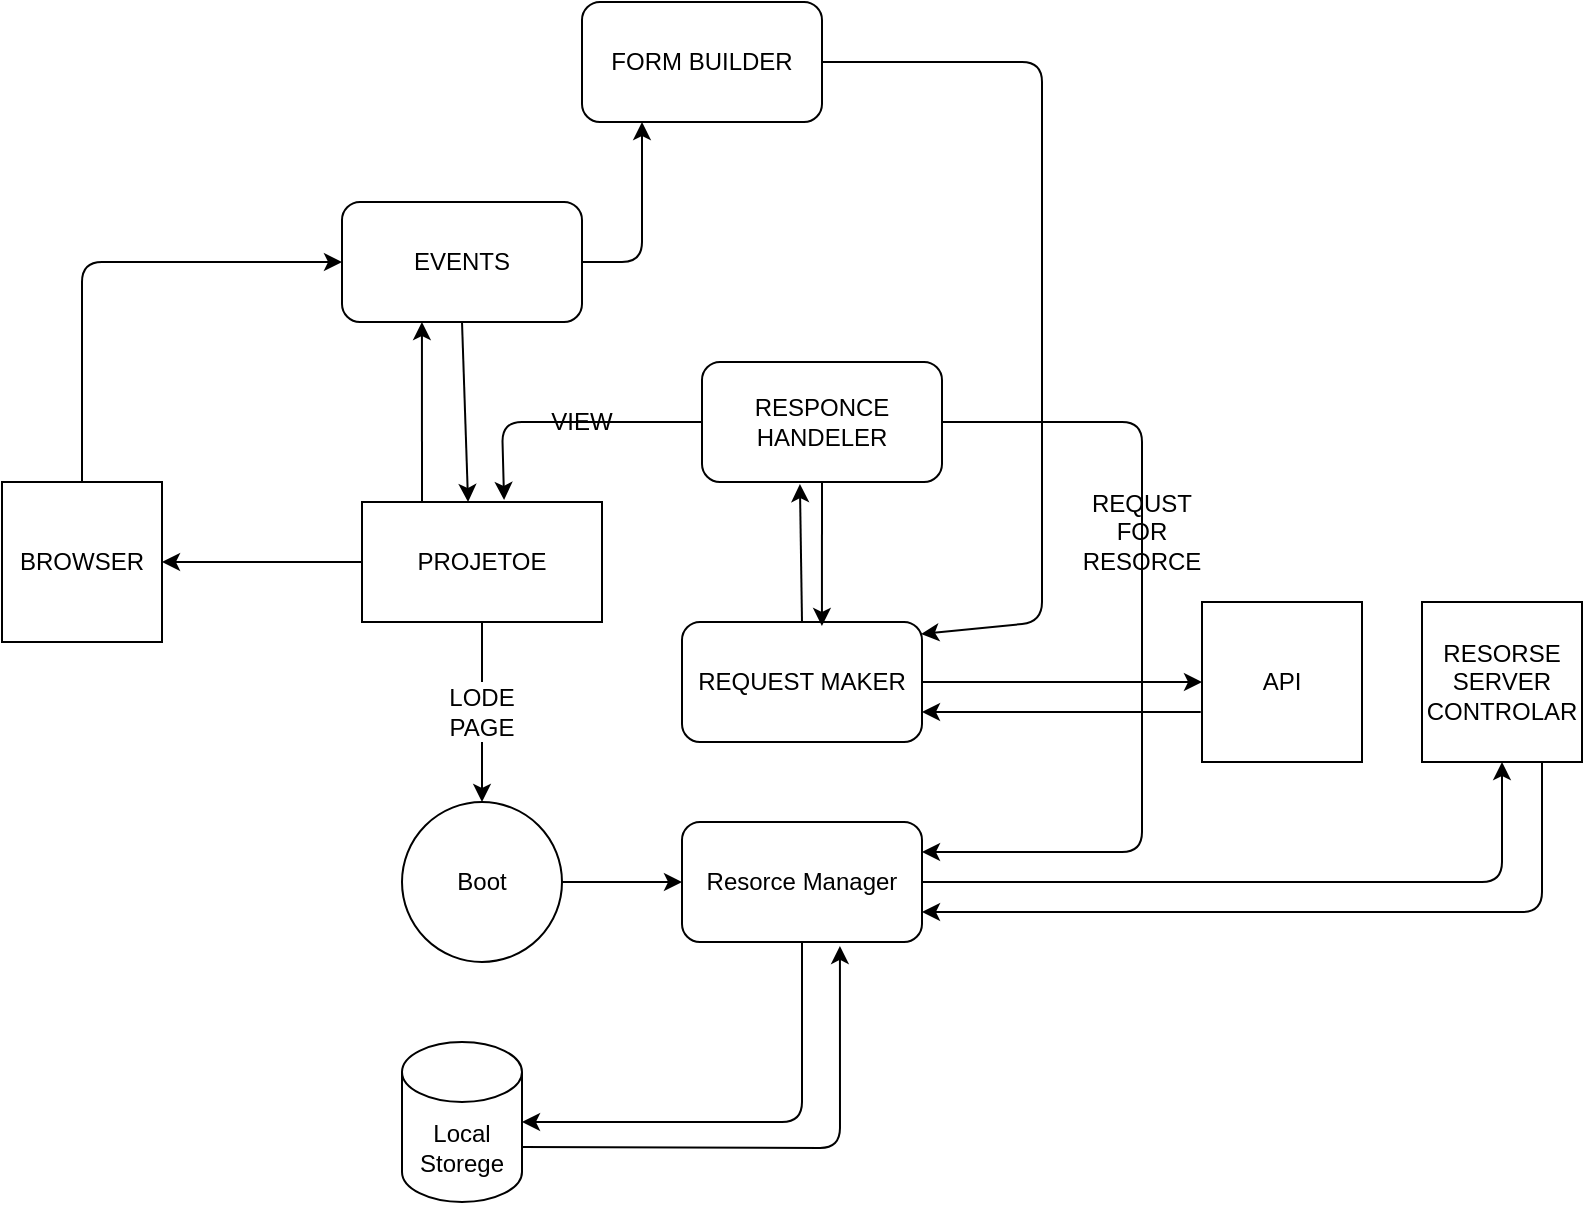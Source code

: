 <mxfile>
    <diagram id="VCUzAMiJ3SJQHiG-o9U0" name="Page-1">
        <mxGraphModel dx="2018" dy="1955" grid="1" gridSize="10" guides="1" tooltips="1" connect="1" arrows="1" fold="1" page="1" pageScale="1" pageWidth="850" pageHeight="1100" math="0" shadow="0">
            <root>
                <mxCell id="0"/>
                <mxCell id="1" parent="0"/>
                <mxCell id="8" style="edgeStyle=none;html=1;exitX=0.5;exitY=1;exitDx=0;exitDy=0;entryX=0.5;entryY=0;entryDx=0;entryDy=0;startArrow=none;" edge="1" parent="1" source="9" target="3">
                    <mxGeometry relative="1" as="geometry"/>
                </mxCell>
                <mxCell id="33" style="edgeStyle=none;html=1;exitX=0;exitY=0.5;exitDx=0;exitDy=0;" edge="1" parent="1" source="2" target="32">
                    <mxGeometry relative="1" as="geometry"/>
                </mxCell>
                <mxCell id="35" style="edgeStyle=none;html=1;exitX=0.25;exitY=0;exitDx=0;exitDy=0;entryX=0.333;entryY=1;entryDx=0;entryDy=0;entryPerimeter=0;" edge="1" parent="1" source="2" target="34">
                    <mxGeometry relative="1" as="geometry"/>
                </mxCell>
                <mxCell id="2" value="PROJETOE" style="rounded=0;whiteSpace=wrap;html=1;" vertex="1" parent="1">
                    <mxGeometry x="160" y="40" width="120" height="60" as="geometry"/>
                </mxCell>
                <mxCell id="7" style="edgeStyle=none;html=1;exitX=1;exitY=0.5;exitDx=0;exitDy=0;entryX=0;entryY=0.5;entryDx=0;entryDy=0;" edge="1" parent="1" source="3" target="6">
                    <mxGeometry relative="1" as="geometry"/>
                </mxCell>
                <mxCell id="3" value="Boot" style="ellipse;whiteSpace=wrap;html=1;aspect=fixed;" vertex="1" parent="1">
                    <mxGeometry x="180" y="190" width="80" height="80" as="geometry"/>
                </mxCell>
                <mxCell id="12" style="edgeStyle=none;html=1;exitX=1;exitY=0;exitDx=0;exitDy=52.5;exitPerimeter=0;entryX=0.658;entryY=1.033;entryDx=0;entryDy=0;entryPerimeter=0;" edge="1" parent="1" source="4" target="6">
                    <mxGeometry relative="1" as="geometry">
                        <Array as="points">
                            <mxPoint x="399" y="363"/>
                        </Array>
                    </mxGeometry>
                </mxCell>
                <mxCell id="4" value="Local Storege" style="shape=cylinder3;whiteSpace=wrap;html=1;boundedLbl=1;backgroundOutline=1;size=15;" vertex="1" parent="1">
                    <mxGeometry x="180" y="310" width="60" height="80" as="geometry"/>
                </mxCell>
                <mxCell id="11" style="edgeStyle=none;html=1;exitX=0.5;exitY=1;exitDx=0;exitDy=0;entryX=1;entryY=0.5;entryDx=0;entryDy=0;entryPerimeter=0;" edge="1" parent="1" source="6" target="4">
                    <mxGeometry relative="1" as="geometry">
                        <Array as="points">
                            <mxPoint x="380" y="350"/>
                        </Array>
                    </mxGeometry>
                </mxCell>
                <mxCell id="14" style="edgeStyle=none;html=1;exitX=1;exitY=0.5;exitDx=0;exitDy=0;entryX=0.5;entryY=1;entryDx=0;entryDy=0;" edge="1" parent="1" source="6" target="13">
                    <mxGeometry relative="1" as="geometry">
                        <Array as="points">
                            <mxPoint x="730" y="230"/>
                        </Array>
                    </mxGeometry>
                </mxCell>
                <mxCell id="6" value="Resorce Manager" style="rounded=1;whiteSpace=wrap;html=1;" vertex="1" parent="1">
                    <mxGeometry x="320" y="200" width="120" height="60" as="geometry"/>
                </mxCell>
                <mxCell id="10" value="" style="edgeStyle=none;html=1;exitX=0.5;exitY=1;exitDx=0;exitDy=0;entryX=0.5;entryY=0;entryDx=0;entryDy=0;endArrow=none;" edge="1" parent="1" source="2" target="9">
                    <mxGeometry relative="1" as="geometry">
                        <mxPoint x="220" y="100" as="sourcePoint"/>
                        <mxPoint x="220" y="190" as="targetPoint"/>
                    </mxGeometry>
                </mxCell>
                <mxCell id="9" value="LODE PAGE" style="text;html=1;strokeColor=none;fillColor=none;align=center;verticalAlign=middle;whiteSpace=wrap;rounded=0;" vertex="1" parent="1">
                    <mxGeometry x="190" y="130" width="60" height="30" as="geometry"/>
                </mxCell>
                <mxCell id="15" style="edgeStyle=none;html=1;exitX=0.75;exitY=1;exitDx=0;exitDy=0;entryX=1;entryY=0.75;entryDx=0;entryDy=0;" edge="1" parent="1" source="13" target="6">
                    <mxGeometry relative="1" as="geometry">
                        <Array as="points">
                            <mxPoint x="750" y="245"/>
                        </Array>
                    </mxGeometry>
                </mxCell>
                <mxCell id="13" value="RESORSE SERVER CONTROLAR" style="whiteSpace=wrap;html=1;aspect=fixed;" vertex="1" parent="1">
                    <mxGeometry x="690" y="90" width="80" height="80" as="geometry"/>
                </mxCell>
                <mxCell id="19" style="edgeStyle=none;html=1;exitX=1;exitY=0.5;exitDx=0;exitDy=0;entryX=0;entryY=0.5;entryDx=0;entryDy=0;" edge="1" parent="1" source="16" target="18">
                    <mxGeometry relative="1" as="geometry"/>
                </mxCell>
                <mxCell id="24" style="edgeStyle=none;html=1;exitX=0.5;exitY=0;exitDx=0;exitDy=0;entryX=0.408;entryY=1.017;entryDx=0;entryDy=0;entryPerimeter=0;" edge="1" parent="1" source="16" target="22">
                    <mxGeometry relative="1" as="geometry"/>
                </mxCell>
                <mxCell id="16" value="REQUEST MAKER" style="rounded=1;whiteSpace=wrap;html=1;" vertex="1" parent="1">
                    <mxGeometry x="320" y="100" width="120" height="60" as="geometry"/>
                </mxCell>
                <mxCell id="20" style="edgeStyle=none;html=1;entryX=1;entryY=0.75;entryDx=0;entryDy=0;exitX=-0.008;exitY=0.687;exitDx=0;exitDy=0;exitPerimeter=0;" edge="1" parent="1" source="18" target="16">
                    <mxGeometry relative="1" as="geometry">
                        <mxPoint x="580" y="140" as="sourcePoint"/>
                    </mxGeometry>
                </mxCell>
                <mxCell id="18" value="API" style="whiteSpace=wrap;html=1;aspect=fixed;" vertex="1" parent="1">
                    <mxGeometry x="580" y="90" width="80" height="80" as="geometry"/>
                </mxCell>
                <mxCell id="23" style="edgeStyle=none;html=1;exitX=0.5;exitY=1;exitDx=0;exitDy=0;entryX=0.583;entryY=0.033;entryDx=0;entryDy=0;entryPerimeter=0;" edge="1" parent="1" source="22" target="16">
                    <mxGeometry relative="1" as="geometry"/>
                </mxCell>
                <mxCell id="25" style="edgeStyle=none;html=1;exitX=0;exitY=0.5;exitDx=0;exitDy=0;entryX=0.592;entryY=-0.017;entryDx=0;entryDy=0;entryPerimeter=0;" edge="1" parent="1" source="22" target="2">
                    <mxGeometry relative="1" as="geometry">
                        <Array as="points">
                            <mxPoint x="230"/>
                        </Array>
                    </mxGeometry>
                </mxCell>
                <mxCell id="28" style="edgeStyle=none;html=1;exitX=1;exitY=0.5;exitDx=0;exitDy=0;entryX=1;entryY=0.25;entryDx=0;entryDy=0;" edge="1" parent="1" source="22" target="6">
                    <mxGeometry relative="1" as="geometry">
                        <Array as="points">
                            <mxPoint x="550"/>
                            <mxPoint x="550" y="215"/>
                        </Array>
                    </mxGeometry>
                </mxCell>
                <mxCell id="22" value="RESPONCE &lt;br&gt;HANDELER" style="rounded=1;whiteSpace=wrap;html=1;" vertex="1" parent="1">
                    <mxGeometry x="330" y="-30" width="120" height="60" as="geometry"/>
                </mxCell>
                <mxCell id="26" value="VIEW" style="text;html=1;strokeColor=none;fillColor=none;align=center;verticalAlign=middle;whiteSpace=wrap;rounded=0;" vertex="1" parent="1">
                    <mxGeometry x="240" y="-15" width="60" height="30" as="geometry"/>
                </mxCell>
                <mxCell id="29" value="REQUST FOR RESORCE" style="text;html=1;strokeColor=none;fillColor=none;align=center;verticalAlign=middle;whiteSpace=wrap;rounded=0;" vertex="1" parent="1">
                    <mxGeometry x="520" y="40" width="60" height="30" as="geometry"/>
                </mxCell>
                <mxCell id="40" style="edgeStyle=none;html=1;exitX=0.5;exitY=0;exitDx=0;exitDy=0;entryX=0;entryY=0.5;entryDx=0;entryDy=0;" edge="1" parent="1" source="32" target="34">
                    <mxGeometry relative="1" as="geometry">
                        <Array as="points">
                            <mxPoint x="20" y="-80"/>
                        </Array>
                    </mxGeometry>
                </mxCell>
                <mxCell id="32" value="BROWSER" style="whiteSpace=wrap;html=1;aspect=fixed;" vertex="1" parent="1">
                    <mxGeometry x="-20" y="30" width="80" height="80" as="geometry"/>
                </mxCell>
                <mxCell id="37" style="edgeStyle=none;html=1;exitX=1;exitY=0.5;exitDx=0;exitDy=0;entryX=0.25;entryY=1;entryDx=0;entryDy=0;" edge="1" parent="1" source="34" target="36">
                    <mxGeometry relative="1" as="geometry">
                        <Array as="points">
                            <mxPoint x="300" y="-80"/>
                        </Array>
                    </mxGeometry>
                </mxCell>
                <mxCell id="41" style="edgeStyle=none;html=1;exitX=0.5;exitY=1;exitDx=0;exitDy=0;entryX=0.442;entryY=0;entryDx=0;entryDy=0;entryPerimeter=0;" edge="1" parent="1" source="34" target="2">
                    <mxGeometry relative="1" as="geometry">
                        <mxPoint x="220" y="30" as="targetPoint"/>
                        <Array as="points"/>
                    </mxGeometry>
                </mxCell>
                <mxCell id="34" value="EVENTS" style="rounded=1;whiteSpace=wrap;html=1;" vertex="1" parent="1">
                    <mxGeometry x="150" y="-110" width="120" height="60" as="geometry"/>
                </mxCell>
                <mxCell id="38" style="edgeStyle=none;html=1;exitX=1;exitY=0.5;exitDx=0;exitDy=0;entryX=0.996;entryY=0.101;entryDx=0;entryDy=0;entryPerimeter=0;" edge="1" parent="1" source="36" target="16">
                    <mxGeometry relative="1" as="geometry">
                        <Array as="points">
                            <mxPoint x="500" y="-180"/>
                            <mxPoint x="500" y="100"/>
                        </Array>
                    </mxGeometry>
                </mxCell>
                <mxCell id="36" value="FORM BUILDER" style="rounded=1;whiteSpace=wrap;html=1;" vertex="1" parent="1">
                    <mxGeometry x="270" y="-210" width="120" height="60" as="geometry"/>
                </mxCell>
            </root>
        </mxGraphModel>
    </diagram>
</mxfile>